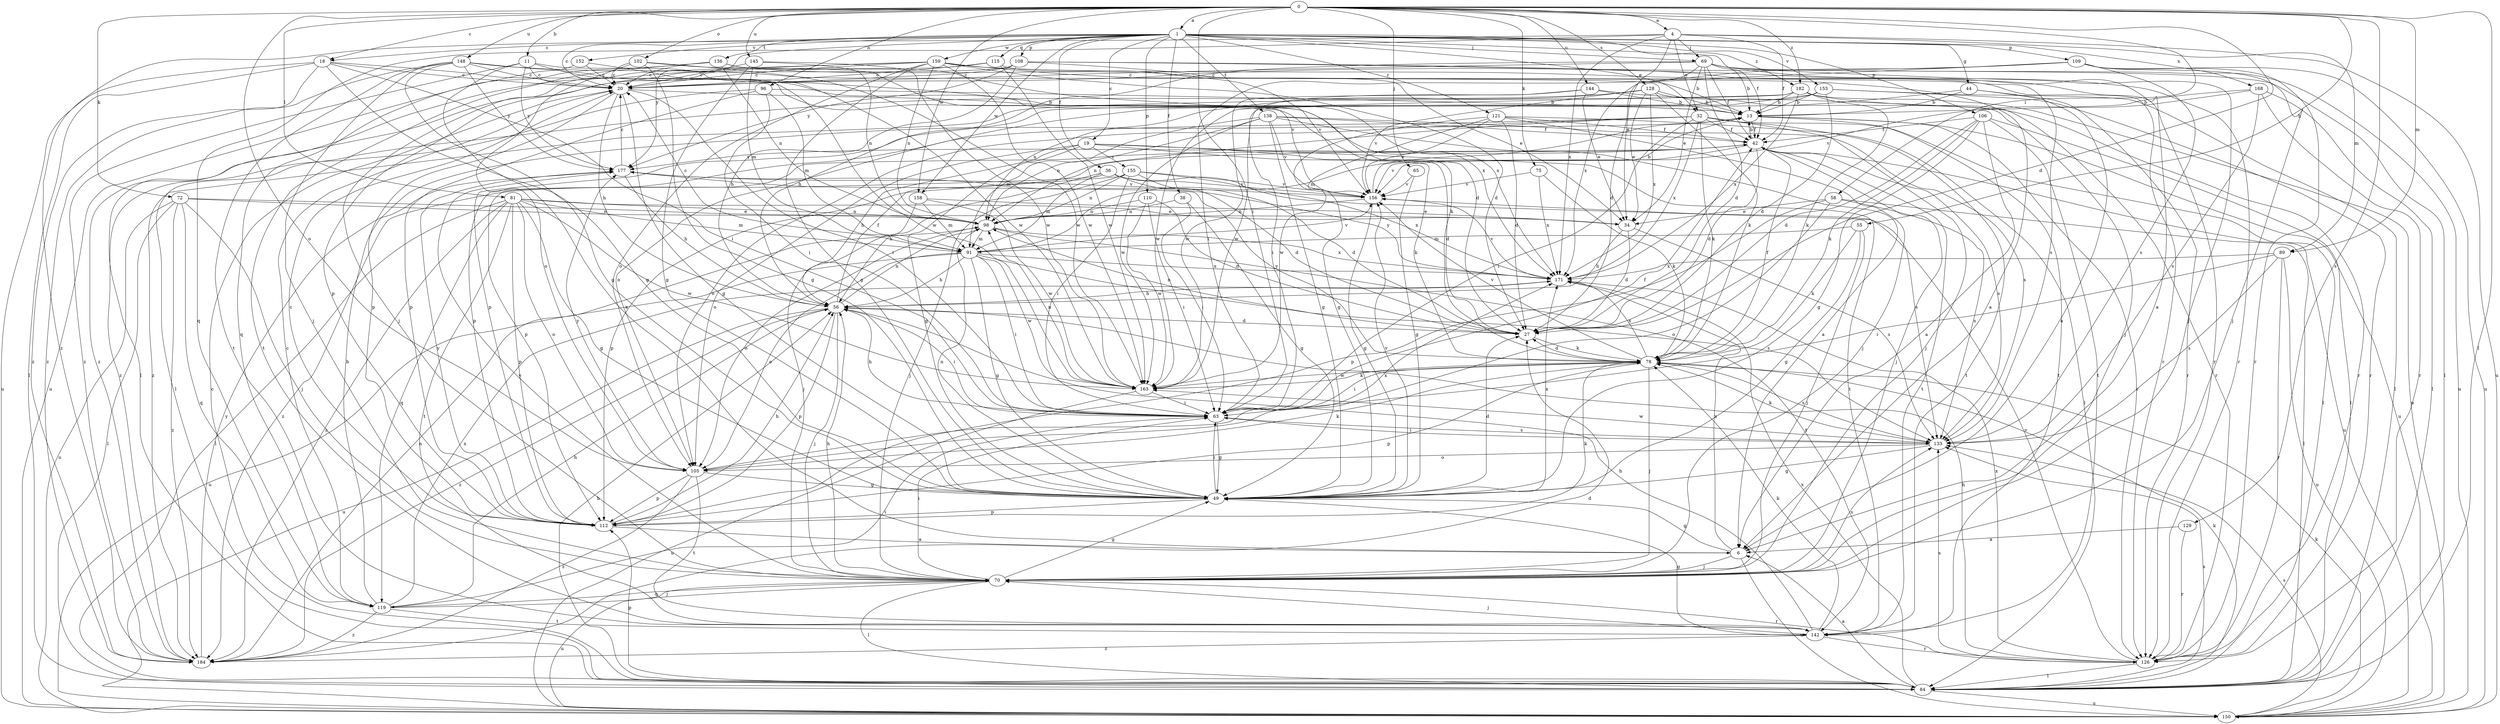 strict digraph  {
0;
1;
4;
6;
11;
13;
18;
19;
20;
27;
32;
34;
36;
38;
42;
44;
49;
55;
56;
58;
63;
65;
69;
70;
72;
75;
78;
81;
84;
89;
91;
96;
98;
102;
105;
106;
108;
109;
110;
112;
115;
119;
121;
126;
128;
129;
133;
136;
138;
142;
144;
145;
148;
150;
152;
153;
155;
156;
158;
159;
163;
168;
171;
177;
182;
184;
0 -> 1  [label=a];
0 -> 4  [label=a];
0 -> 11  [label=b];
0 -> 18  [label=c];
0 -> 27  [label=d];
0 -> 55  [label=h];
0 -> 58  [label=i];
0 -> 63  [label=i];
0 -> 65  [label=j];
0 -> 72  [label=k];
0 -> 75  [label=k];
0 -> 81  [label=l];
0 -> 84  [label=l];
0 -> 89  [label=m];
0 -> 96  [label=n];
0 -> 102  [label=o];
0 -> 105  [label=o];
0 -> 128  [label=s];
0 -> 129  [label=s];
0 -> 144  [label=u];
0 -> 145  [label=u];
0 -> 148  [label=u];
0 -> 158  [label=w];
0 -> 182  [label=z];
1 -> 18  [label=c];
1 -> 19  [label=c];
1 -> 20  [label=c];
1 -> 32  [label=e];
1 -> 36  [label=f];
1 -> 38  [label=f];
1 -> 42  [label=f];
1 -> 44  [label=g];
1 -> 69  [label=j];
1 -> 106  [label=p];
1 -> 108  [label=p];
1 -> 109  [label=p];
1 -> 110  [label=p];
1 -> 115  [label=q];
1 -> 121  [label=r];
1 -> 136  [label=t];
1 -> 138  [label=t];
1 -> 152  [label=v];
1 -> 153  [label=v];
1 -> 158  [label=w];
1 -> 159  [label=w];
1 -> 168  [label=x];
1 -> 177  [label=y];
1 -> 182  [label=z];
4 -> 32  [label=e];
4 -> 34  [label=e];
4 -> 42  [label=f];
4 -> 69  [label=j];
4 -> 89  [label=m];
4 -> 119  [label=q];
4 -> 150  [label=u];
4 -> 171  [label=x];
4 -> 184  [label=z];
6 -> 49  [label=g];
6 -> 70  [label=j];
6 -> 150  [label=u];
6 -> 171  [label=x];
11 -> 6  [label=a];
11 -> 20  [label=c];
11 -> 27  [label=d];
11 -> 163  [label=w];
11 -> 177  [label=y];
11 -> 184  [label=z];
13 -> 42  [label=f];
13 -> 91  [label=m];
13 -> 126  [label=r];
13 -> 142  [label=t];
13 -> 150  [label=u];
18 -> 20  [label=c];
18 -> 49  [label=g];
18 -> 63  [label=i];
18 -> 78  [label=k];
18 -> 84  [label=l];
18 -> 150  [label=u];
18 -> 184  [label=z];
19 -> 27  [label=d];
19 -> 49  [label=g];
19 -> 56  [label=h];
19 -> 78  [label=k];
19 -> 105  [label=o];
19 -> 142  [label=t];
19 -> 155  [label=v];
20 -> 13  [label=b];
20 -> 49  [label=g];
20 -> 56  [label=h];
20 -> 63  [label=i];
20 -> 112  [label=p];
27 -> 78  [label=k];
27 -> 98  [label=n];
32 -> 42  [label=f];
32 -> 63  [label=i];
32 -> 70  [label=j];
32 -> 78  [label=k];
32 -> 84  [label=l];
32 -> 98  [label=n];
32 -> 105  [label=o];
32 -> 112  [label=p];
32 -> 142  [label=t];
32 -> 171  [label=x];
34 -> 27  [label=d];
34 -> 56  [label=h];
34 -> 133  [label=s];
36 -> 27  [label=d];
36 -> 56  [label=h];
36 -> 91  [label=m];
36 -> 133  [label=s];
36 -> 156  [label=v];
36 -> 184  [label=z];
38 -> 49  [label=g];
38 -> 63  [label=i];
38 -> 98  [label=n];
42 -> 13  [label=b];
42 -> 27  [label=d];
42 -> 70  [label=j];
42 -> 112  [label=p];
42 -> 133  [label=s];
42 -> 142  [label=t];
42 -> 150  [label=u];
42 -> 156  [label=v];
42 -> 177  [label=y];
44 -> 6  [label=a];
44 -> 13  [label=b];
44 -> 105  [label=o];
44 -> 126  [label=r];
49 -> 27  [label=d];
49 -> 63  [label=i];
49 -> 98  [label=n];
49 -> 112  [label=p];
49 -> 156  [label=v];
49 -> 171  [label=x];
55 -> 49  [label=g];
55 -> 70  [label=j];
55 -> 78  [label=k];
55 -> 91  [label=m];
56 -> 27  [label=d];
56 -> 42  [label=f];
56 -> 63  [label=i];
56 -> 70  [label=j];
56 -> 98  [label=n];
56 -> 112  [label=p];
56 -> 150  [label=u];
56 -> 184  [label=z];
58 -> 34  [label=e];
58 -> 84  [label=l];
58 -> 105  [label=o];
58 -> 112  [label=p];
58 -> 133  [label=s];
63 -> 42  [label=f];
63 -> 49  [label=g];
63 -> 56  [label=h];
63 -> 133  [label=s];
65 -> 49  [label=g];
65 -> 156  [label=v];
69 -> 6  [label=a];
69 -> 13  [label=b];
69 -> 20  [label=c];
69 -> 27  [label=d];
69 -> 34  [label=e];
69 -> 42  [label=f];
69 -> 56  [label=h];
69 -> 63  [label=i];
69 -> 70  [label=j];
69 -> 84  [label=l];
69 -> 150  [label=u];
70 -> 49  [label=g];
70 -> 56  [label=h];
70 -> 63  [label=i];
70 -> 84  [label=l];
70 -> 119  [label=q];
70 -> 126  [label=r];
70 -> 133  [label=s];
70 -> 150  [label=u];
70 -> 177  [label=y];
72 -> 34  [label=e];
72 -> 70  [label=j];
72 -> 84  [label=l];
72 -> 98  [label=n];
72 -> 119  [label=q];
72 -> 150  [label=u];
72 -> 184  [label=z];
75 -> 78  [label=k];
75 -> 156  [label=v];
75 -> 171  [label=x];
78 -> 27  [label=d];
78 -> 42  [label=f];
78 -> 63  [label=i];
78 -> 70  [label=j];
78 -> 112  [label=p];
78 -> 133  [label=s];
78 -> 156  [label=v];
78 -> 163  [label=w];
78 -> 171  [label=x];
78 -> 177  [label=y];
81 -> 34  [label=e];
81 -> 49  [label=g];
81 -> 84  [label=l];
81 -> 91  [label=m];
81 -> 98  [label=n];
81 -> 105  [label=o];
81 -> 112  [label=p];
81 -> 119  [label=q];
81 -> 142  [label=t];
81 -> 163  [label=w];
81 -> 184  [label=z];
84 -> 6  [label=a];
84 -> 20  [label=c];
84 -> 56  [label=h];
84 -> 78  [label=k];
84 -> 112  [label=p];
84 -> 133  [label=s];
84 -> 150  [label=u];
84 -> 171  [label=x];
89 -> 63  [label=i];
89 -> 126  [label=r];
89 -> 133  [label=s];
89 -> 150  [label=u];
89 -> 171  [label=x];
91 -> 20  [label=c];
91 -> 49  [label=g];
91 -> 56  [label=h];
91 -> 63  [label=i];
91 -> 105  [label=o];
91 -> 133  [label=s];
91 -> 150  [label=u];
91 -> 156  [label=v];
91 -> 163  [label=w];
91 -> 171  [label=x];
96 -> 13  [label=b];
96 -> 63  [label=i];
96 -> 84  [label=l];
96 -> 91  [label=m];
96 -> 112  [label=p];
98 -> 91  [label=m];
98 -> 105  [label=o];
98 -> 142  [label=t];
98 -> 171  [label=x];
102 -> 20  [label=c];
102 -> 49  [label=g];
102 -> 105  [label=o];
102 -> 156  [label=v];
102 -> 163  [label=w];
105 -> 49  [label=g];
105 -> 78  [label=k];
105 -> 112  [label=p];
105 -> 142  [label=t];
105 -> 171  [label=x];
105 -> 177  [label=y];
105 -> 184  [label=z];
106 -> 6  [label=a];
106 -> 27  [label=d];
106 -> 42  [label=f];
106 -> 49  [label=g];
106 -> 78  [label=k];
106 -> 84  [label=l];
106 -> 142  [label=t];
108 -> 20  [label=c];
108 -> 34  [label=e];
108 -> 56  [label=h];
108 -> 126  [label=r];
108 -> 133  [label=s];
108 -> 177  [label=y];
108 -> 184  [label=z];
109 -> 20  [label=c];
109 -> 27  [label=d];
109 -> 70  [label=j];
109 -> 126  [label=r];
109 -> 133  [label=s];
109 -> 150  [label=u];
109 -> 171  [label=x];
110 -> 27  [label=d];
110 -> 63  [label=i];
110 -> 98  [label=n];
110 -> 163  [label=w];
112 -> 6  [label=a];
112 -> 20  [label=c];
112 -> 56  [label=h];
112 -> 78  [label=k];
112 -> 177  [label=y];
115 -> 20  [label=c];
115 -> 112  [label=p];
115 -> 156  [label=v];
115 -> 163  [label=w];
119 -> 13  [label=b];
119 -> 20  [label=c];
119 -> 56  [label=h];
119 -> 63  [label=i];
119 -> 70  [label=j];
119 -> 142  [label=t];
119 -> 171  [label=x];
119 -> 184  [label=z];
121 -> 27  [label=d];
121 -> 42  [label=f];
121 -> 49  [label=g];
121 -> 70  [label=j];
121 -> 84  [label=l];
121 -> 156  [label=v];
121 -> 163  [label=w];
126 -> 56  [label=h];
126 -> 84  [label=l];
126 -> 133  [label=s];
126 -> 156  [label=v];
126 -> 171  [label=x];
128 -> 13  [label=b];
128 -> 34  [label=e];
128 -> 78  [label=k];
128 -> 98  [label=n];
128 -> 126  [label=r];
128 -> 156  [label=v];
128 -> 171  [label=x];
128 -> 184  [label=z];
129 -> 6  [label=a];
129 -> 126  [label=r];
133 -> 49  [label=g];
133 -> 63  [label=i];
133 -> 78  [label=k];
133 -> 105  [label=o];
133 -> 163  [label=w];
136 -> 6  [label=a];
136 -> 20  [label=c];
136 -> 98  [label=n];
136 -> 142  [label=t];
136 -> 150  [label=u];
136 -> 171  [label=x];
138 -> 6  [label=a];
138 -> 42  [label=f];
138 -> 49  [label=g];
138 -> 91  [label=m];
138 -> 98  [label=n];
138 -> 133  [label=s];
138 -> 156  [label=v];
138 -> 163  [label=w];
142 -> 49  [label=g];
142 -> 56  [label=h];
142 -> 70  [label=j];
142 -> 78  [label=k];
142 -> 126  [label=r];
142 -> 184  [label=z];
144 -> 13  [label=b];
144 -> 34  [label=e];
144 -> 63  [label=i];
144 -> 70  [label=j];
144 -> 163  [label=w];
145 -> 20  [label=c];
145 -> 49  [label=g];
145 -> 91  [label=m];
145 -> 98  [label=n];
145 -> 163  [label=w];
148 -> 20  [label=c];
148 -> 49  [label=g];
148 -> 70  [label=j];
148 -> 126  [label=r];
148 -> 142  [label=t];
148 -> 171  [label=x];
148 -> 177  [label=y];
148 -> 184  [label=z];
150 -> 78  [label=k];
150 -> 133  [label=s];
152 -> 20  [label=c];
152 -> 119  [label=q];
152 -> 163  [label=w];
153 -> 13  [label=b];
153 -> 27  [label=d];
153 -> 84  [label=l];
153 -> 112  [label=p];
153 -> 126  [label=r];
153 -> 163  [label=w];
155 -> 27  [label=d];
155 -> 63  [label=i];
155 -> 70  [label=j];
155 -> 98  [label=n];
155 -> 112  [label=p];
155 -> 156  [label=v];
155 -> 171  [label=x];
156 -> 13  [label=b];
156 -> 49  [label=g];
156 -> 98  [label=n];
158 -> 34  [label=e];
158 -> 70  [label=j];
158 -> 91  [label=m];
158 -> 163  [label=w];
159 -> 13  [label=b];
159 -> 20  [label=c];
159 -> 27  [label=d];
159 -> 49  [label=g];
159 -> 70  [label=j];
159 -> 84  [label=l];
159 -> 98  [label=n];
159 -> 105  [label=o];
159 -> 126  [label=r];
159 -> 163  [label=w];
163 -> 63  [label=i];
163 -> 78  [label=k];
163 -> 98  [label=n];
163 -> 150  [label=u];
168 -> 13  [label=b];
168 -> 84  [label=l];
168 -> 126  [label=r];
168 -> 133  [label=s];
168 -> 156  [label=v];
171 -> 56  [label=h];
171 -> 156  [label=v];
171 -> 177  [label=y];
177 -> 20  [label=c];
177 -> 56  [label=h];
177 -> 156  [label=v];
182 -> 13  [label=b];
182 -> 78  [label=k];
182 -> 126  [label=r];
182 -> 150  [label=u];
182 -> 163  [label=w];
182 -> 171  [label=x];
182 -> 184  [label=z];
184 -> 27  [label=d];
184 -> 98  [label=n];
184 -> 177  [label=y];
}
